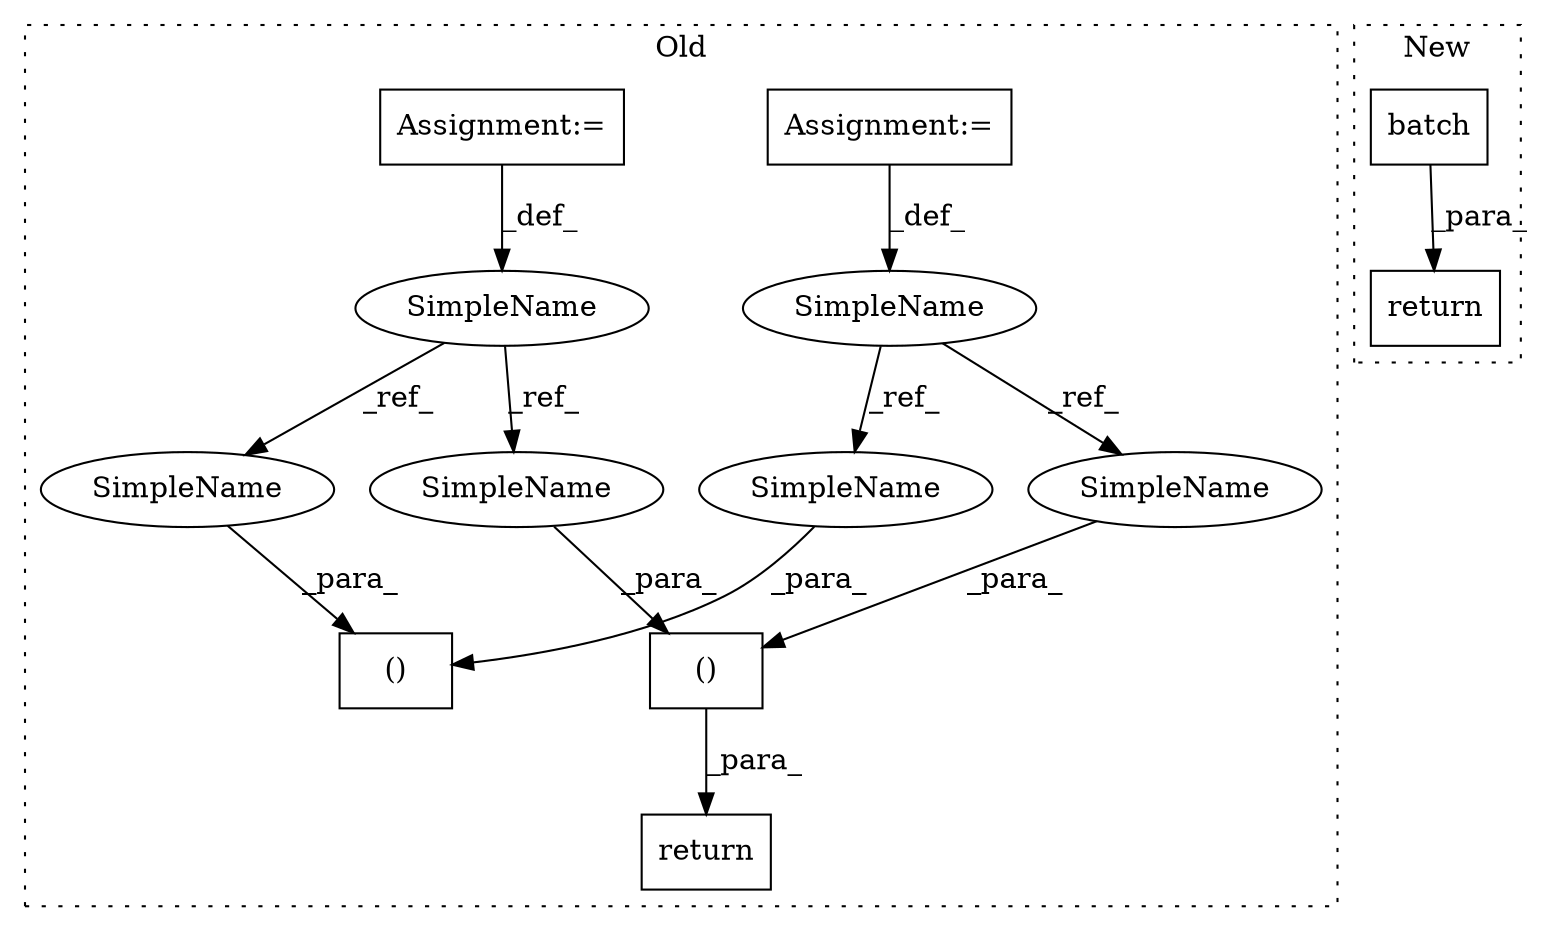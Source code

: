 digraph G {
subgraph cluster0 {
1 [label="return" a="41" s="3071" l="12" shape="box"];
4 [label="Assignment:=" a="7" s="1863" l="6" shape="box"];
5 [label="Assignment:=" a="7" s="1985" l="4" shape="box"];
6 [label="()" a="106" s="3083" l="98" shape="box"];
7 [label="SimpleName" a="42" s="1985" l="4" shape="ellipse"];
8 [label="()" a="106" s="2751" l="98" shape="box"];
9 [label="SimpleName" a="42" s="1863" l="6" shape="ellipse"];
10 [label="SimpleName" a="42" s="2824" l="4" shape="ellipse"];
11 [label="SimpleName" a="42" s="3156" l="4" shape="ellipse"];
12 [label="SimpleName" a="42" s="3137" l="6" shape="ellipse"];
13 [label="SimpleName" a="42" s="2805" l="6" shape="ellipse"];
label = "Old";
style="dotted";
}
subgraph cluster1 {
2 [label="batch" a="32" s="2078,2094" l="6,1" shape="box"];
3 [label="return" a="41" s="2373" l="7" shape="box"];
label = "New";
style="dotted";
}
2 -> 3 [label="_para_"];
4 -> 9 [label="_def_"];
5 -> 7 [label="_def_"];
6 -> 1 [label="_para_"];
7 -> 10 [label="_ref_"];
7 -> 11 [label="_ref_"];
9 -> 12 [label="_ref_"];
9 -> 13 [label="_ref_"];
10 -> 8 [label="_para_"];
11 -> 6 [label="_para_"];
12 -> 6 [label="_para_"];
13 -> 8 [label="_para_"];
}